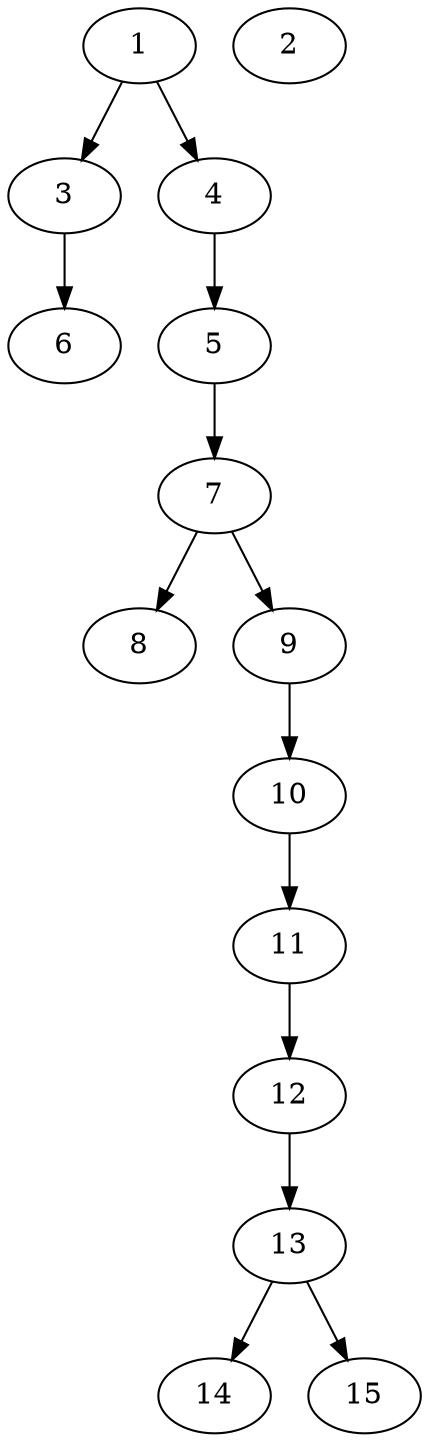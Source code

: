 // DAG automatically generated by daggen at Thu Oct  3 13:59:26 2019
// ./daggen --dot -n 15 --ccr 0.3 --fat 0.3 --regular 0.5 --density 0.5 --mindata 5242880 --maxdata 52428800 
digraph G {
  1 [size="19302400", alpha="0.15", expect_size="5790720"] 
  1 -> 3 [size ="5790720"]
  1 -> 4 [size ="5790720"]
  2 [size="34836480", alpha="0.17", expect_size="10450944"] 
  3 [size="27019947", alpha="0.14", expect_size="8105984"] 
  3 -> 6 [size ="8105984"]
  4 [size="80414720", alpha="0.06", expect_size="24124416"] 
  4 -> 5 [size ="24124416"]
  5 [size="161460907", alpha="0.16", expect_size="48438272"] 
  5 -> 7 [size ="48438272"]
  6 [size="112728747", alpha="0.01", expect_size="33818624"] 
  7 [size="32474453", alpha="0.19", expect_size="9742336"] 
  7 -> 8 [size ="9742336"]
  7 -> 9 [size ="9742336"]
  8 [size="127744000", alpha="0.14", expect_size="38323200"] 
  9 [size="158781440", alpha="0.19", expect_size="47634432"] 
  9 -> 10 [size ="47634432"]
  10 [size="35324587", alpha="0.07", expect_size="10597376"] 
  10 -> 11 [size ="10597376"]
  11 [size="134345387", alpha="0.08", expect_size="40303616"] 
  11 -> 12 [size ="40303616"]
  12 [size="96273067", alpha="0.14", expect_size="28881920"] 
  12 -> 13 [size ="28881920"]
  13 [size="75069440", alpha="0.16", expect_size="22520832"] 
  13 -> 14 [size ="22520832"]
  13 -> 15 [size ="22520832"]
  14 [size="26108587", alpha="0.02", expect_size="7832576"] 
  15 [size="73294507", alpha="0.19", expect_size="21988352"] 
}
